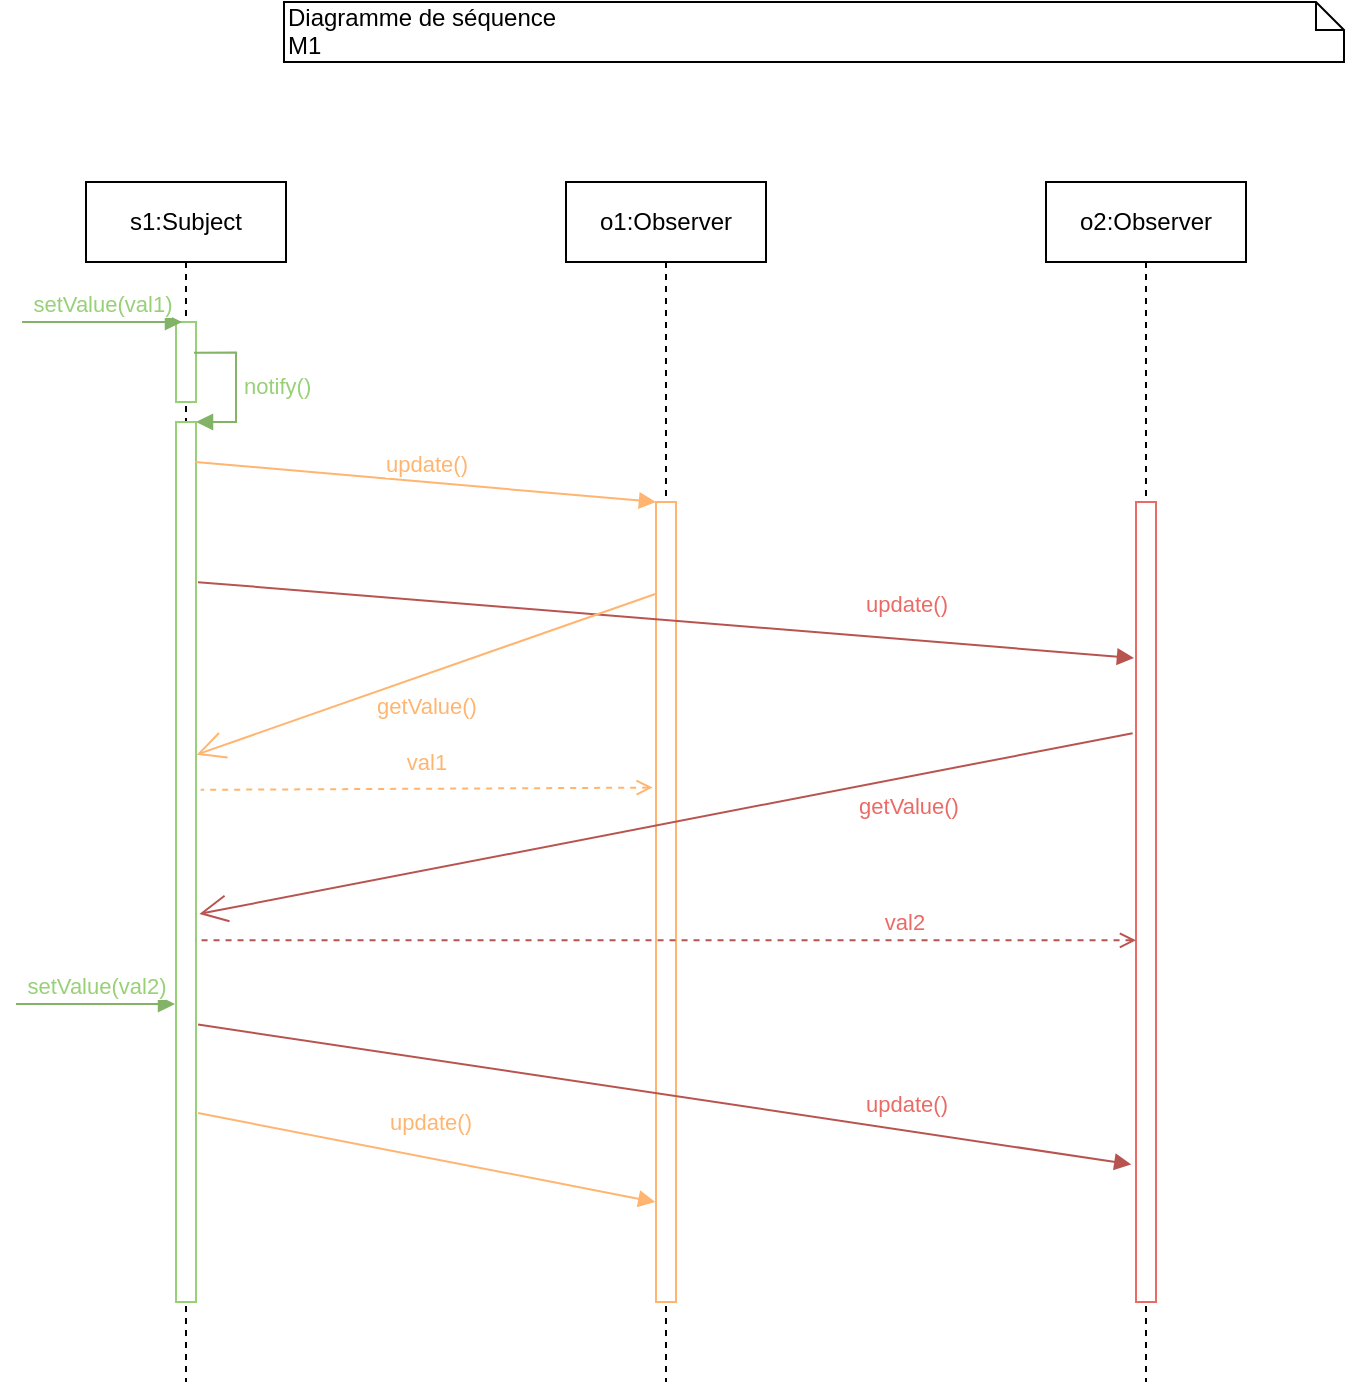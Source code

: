 <mxfile version="13.8.0" type="device"><diagram id="wg3auN-zR0fW3-4It2KP" name="Page-1"><mxGraphModel dx="1422" dy="724" grid="1" gridSize="10" guides="1" tooltips="1" connect="1" arrows="1" fold="1" page="1" pageScale="1" pageWidth="827" pageHeight="1169" background="none" math="0" shadow="0"><root><mxCell id="0"/><mxCell id="1" parent="0"/><mxCell id="dGIiS2LclyyNdlE5fNuz-1" value="s1:Subject" style="shape=umlLifeline;perimeter=lifelinePerimeter;whiteSpace=wrap;html=1;container=1;collapsible=0;recursiveResize=0;outlineConnect=0;" parent="1" vertex="1"><mxGeometry x="50" y="120" width="100" height="600" as="geometry"/></mxCell><mxCell id="dGIiS2LclyyNdlE5fNuz-4" value="" style="html=1;points=[];perimeter=orthogonalPerimeter;strokeColor=#97D077;" parent="dGIiS2LclyyNdlE5fNuz-1" vertex="1"><mxGeometry x="45" y="70" width="10" height="40" as="geometry"/></mxCell><mxCell id="dGIiS2LclyyNdlE5fNuz-5" value="" style="html=1;points=[];perimeter=orthogonalPerimeter;strokeColor=#97D077;" parent="dGIiS2LclyyNdlE5fNuz-1" vertex="1"><mxGeometry x="45" y="120" width="10" height="440" as="geometry"/></mxCell><mxCell id="dGIiS2LclyyNdlE5fNuz-6" value="&lt;font color=&quot;#97d077&quot;&gt;notify()&lt;/font&gt;" style="edgeStyle=orthogonalEdgeStyle;html=1;align=left;spacingLeft=2;endArrow=block;rounded=0;entryX=1;entryY=0;exitX=0.9;exitY=0.383;exitDx=0;exitDy=0;exitPerimeter=0;fillColor=#d5e8d4;strokeColor=#82b366;" parent="dGIiS2LclyyNdlE5fNuz-1" source="dGIiS2LclyyNdlE5fNuz-4" target="dGIiS2LclyyNdlE5fNuz-5" edge="1"><mxGeometry relative="1" as="geometry"><mxPoint x="50" y="130" as="sourcePoint"/><Array as="points"><mxPoint x="75" y="85"/><mxPoint x="75" y="120"/></Array></mxGeometry></mxCell><mxCell id="dGIiS2LclyyNdlE5fNuz-2" value="o1:Observer" style="shape=umlLifeline;perimeter=lifelinePerimeter;whiteSpace=wrap;html=1;container=1;collapsible=0;recursiveResize=0;outlineConnect=0;" parent="1" vertex="1"><mxGeometry x="290" y="120" width="100" height="600" as="geometry"/></mxCell><mxCell id="dGIiS2LclyyNdlE5fNuz-11" value="" style="html=1;points=[];perimeter=orthogonalPerimeter;strokeColor=#FFB570;" parent="dGIiS2LclyyNdlE5fNuz-2" vertex="1"><mxGeometry x="45" y="160" width="10" height="400" as="geometry"/></mxCell><mxCell id="dGIiS2LclyyNdlE5fNuz-3" value="o2:Observer" style="shape=umlLifeline;perimeter=lifelinePerimeter;whiteSpace=wrap;html=1;container=1;collapsible=0;recursiveResize=0;outlineConnect=0;" parent="1" vertex="1"><mxGeometry x="530" y="120" width="100" height="600" as="geometry"/></mxCell><mxCell id="dGIiS2LclyyNdlE5fNuz-12" value="" style="html=1;points=[];perimeter=orthogonalPerimeter;strokeColor=#EA6B66;" parent="dGIiS2LclyyNdlE5fNuz-3" vertex="1"><mxGeometry x="45" y="160" width="10" height="400" as="geometry"/></mxCell><mxCell id="dGIiS2LclyyNdlE5fNuz-7" value="&lt;font color=&quot;#97d077&quot;&gt;setValue(val1)&lt;/font&gt;" style="html=1;verticalAlign=bottom;endArrow=block;fillColor=#d5e8d4;strokeColor=#82b366;" parent="1" edge="1"><mxGeometry width="80" relative="1" as="geometry"><mxPoint x="18" y="190" as="sourcePoint"/><mxPoint x="98" y="190" as="targetPoint"/></mxGeometry></mxCell><mxCell id="dGIiS2LclyyNdlE5fNuz-9" value="&lt;font color=&quot;#ffb570&quot;&gt;update()&lt;/font&gt;" style="html=1;verticalAlign=bottom;endArrow=block;exitX=0.967;exitY=0.4;exitDx=0;exitDy=0;exitPerimeter=0;fillColor=#fff2cc;strokeColor=#FFB570;" parent="1" target="dGIiS2LclyyNdlE5fNuz-11" edge="1"><mxGeometry x="0.001" width="80" relative="1" as="geometry"><mxPoint x="104.67" y="260" as="sourcePoint"/><mxPoint x="230" y="260" as="targetPoint"/><mxPoint as="offset"/></mxGeometry></mxCell><mxCell id="dGIiS2LclyyNdlE5fNuz-10" value="&lt;font color=&quot;#ea6b66&quot;&gt;update()&lt;/font&gt;" style="html=1;verticalAlign=bottom;endArrow=block;entryX=-0.1;entryY=0.195;entryDx=0;entryDy=0;entryPerimeter=0;exitX=1.1;exitY=0.182;exitDx=0;exitDy=0;exitPerimeter=0;fillColor=#f8cecc;strokeColor=#b85450;" parent="1" source="dGIiS2LclyyNdlE5fNuz-5" target="dGIiS2LclyyNdlE5fNuz-12" edge="1"><mxGeometry x="0.509" y="9" width="80" relative="1" as="geometry"><mxPoint x="104.67" y="350.0" as="sourcePoint"/><mxPoint x="230" y="350.0" as="targetPoint"/><mxPoint as="offset"/></mxGeometry></mxCell><mxCell id="dGIiS2LclyyNdlE5fNuz-14" value="" style="endArrow=open;endSize=12;html=1;exitX=-0.033;exitY=0.115;exitDx=0;exitDy=0;exitPerimeter=0;entryX=1.033;entryY=0.378;entryDx=0;entryDy=0;entryPerimeter=0;fillColor=#fff2cc;strokeColor=#FFB570;" parent="1" source="dGIiS2LclyyNdlE5fNuz-11" target="dGIiS2LclyyNdlE5fNuz-5" edge="1"><mxGeometry width="160" relative="1" as="geometry"><mxPoint x="240" y="469.67" as="sourcePoint"/><mxPoint x="400" y="469.67" as="targetPoint"/></mxGeometry></mxCell><mxCell id="dGIiS2LclyyNdlE5fNuz-17" value="&lt;font color=&quot;#ffb570&quot;&gt;getValue()&lt;/font&gt;" style="edgeLabel;html=1;align=center;verticalAlign=middle;resizable=0;points=[];fontColor=#FFD966;" parent="dGIiS2LclyyNdlE5fNuz-14" vertex="1" connectable="0"><mxGeometry x="-0.269" y="-1" relative="1" as="geometry"><mxPoint x="-30.64" y="27.64" as="offset"/></mxGeometry></mxCell><mxCell id="dGIiS2LclyyNdlE5fNuz-15" value="" style="endArrow=open;endSize=12;html=1;exitX=-0.167;exitY=0.289;exitDx=0;exitDy=0;exitPerimeter=0;entryX=1.167;entryY=0.559;entryDx=0;entryDy=0;entryPerimeter=0;fillColor=#f8cecc;strokeColor=#b85450;" parent="1" source="dGIiS2LclyyNdlE5fNuz-12" target="dGIiS2LclyyNdlE5fNuz-5" edge="1"><mxGeometry width="160" relative="1" as="geometry"><mxPoint x="466.66" y="371.65" as="sourcePoint"/><mxPoint x="240.0" y="568.35" as="targetPoint"/></mxGeometry></mxCell><mxCell id="dGIiS2LclyyNdlE5fNuz-16" value="getValue()" style="edgeLabel;html=1;align=center;verticalAlign=middle;resizable=0;points=[];fontColor=#EA6B66;" parent="dGIiS2LclyyNdlE5fNuz-15" vertex="1" connectable="0"><mxGeometry x="-0.183" y="-1" relative="1" as="geometry"><mxPoint x="77.95" y="0.5" as="offset"/></mxGeometry></mxCell><mxCell id="dGIiS2LclyyNdlE5fNuz-18" value="&lt;font color=&quot;#97d077&quot;&gt;setValue(val2)&lt;/font&gt;" style="html=1;verticalAlign=bottom;endArrow=block;fillColor=#d5e8d4;strokeColor=#82b366;" parent="1" edge="1"><mxGeometry width="80" relative="1" as="geometry"><mxPoint x="15" y="531" as="sourcePoint"/><mxPoint x="94.5" y="531" as="targetPoint"/></mxGeometry></mxCell><mxCell id="dGIiS2LclyyNdlE5fNuz-19" value="&lt;font color=&quot;#ffb570&quot;&gt;update()&lt;/font&gt;" style="html=1;verticalAlign=bottom;endArrow=block;exitX=1.1;exitY=0.758;exitDx=0;exitDy=0;exitPerimeter=0;entryX=-0.033;entryY=0.875;entryDx=0;entryDy=0;entryPerimeter=0;fillColor=#fff2cc;strokeColor=#FFB570;" parent="1" target="dGIiS2LclyyNdlE5fNuz-11" edge="1"><mxGeometry x="-0.003" y="9" width="80" relative="1" as="geometry"><mxPoint x="106" y="585.52" as="sourcePoint"/><mxPoint x="260" y="630" as="targetPoint"/><mxPoint as="offset"/></mxGeometry></mxCell><mxCell id="dGIiS2LclyyNdlE5fNuz-22" value="&lt;font color=&quot;#ea6b66&quot;&gt;update()&lt;/font&gt;" style="html=1;verticalAlign=bottom;endArrow=block;exitX=1.1;exitY=0.662;exitDx=0;exitDy=0;exitPerimeter=0;entryX=-0.233;entryY=0.803;entryDx=0;entryDy=0;entryPerimeter=0;fillColor=#f8cecc;strokeColor=#b85450;" parent="1" edge="1"><mxGeometry x="0.514" y="4" width="80" relative="1" as="geometry"><mxPoint x="106" y="541.28" as="sourcePoint"/><mxPoint x="572.67" y="611.2" as="targetPoint"/><mxPoint as="offset"/></mxGeometry></mxCell><mxCell id="dGIiS2LclyyNdlE5fNuz-23" value="" style="endArrow=none;endSize=12;html=1;entryX=0.967;entryY=0.589;entryDx=0;entryDy=0;entryPerimeter=0;endFill=0;startArrow=open;startFill=0;dashed=1;fillColor=#f8cecc;strokeColor=#b85450;" parent="1" source="dGIiS2LclyyNdlE5fNuz-12" target="dGIiS2LclyyNdlE5fNuz-5" edge="1"><mxGeometry width="160" relative="1" as="geometry"><mxPoint x="540" y="499" as="sourcePoint"/><mxPoint x="116" y="564.49" as="targetPoint"/></mxGeometry></mxCell><mxCell id="dGIiS2LclyyNdlE5fNuz-24" value="val2" style="edgeLabel;html=1;align=center;verticalAlign=middle;resizable=0;points=[];fontColor=#EA6B66;" parent="dGIiS2LclyyNdlE5fNuz-23" vertex="1" connectable="0"><mxGeometry x="-0.269" y="-1" relative="1" as="geometry"><mxPoint x="56" y="-8.16" as="offset"/></mxGeometry></mxCell><mxCell id="dGIiS2LclyyNdlE5fNuz-26" value="" style="endArrow=none;endSize=12;html=1;exitX=-0.167;exitY=0.357;exitDx=0;exitDy=0;exitPerimeter=0;entryX=1.233;entryY=0.418;entryDx=0;entryDy=0;entryPerimeter=0;endFill=0;startArrow=open;startFill=0;dashed=1;fillColor=#fff2cc;strokeColor=#FFB570;" parent="1" source="dGIiS2LclyyNdlE5fNuz-11" target="dGIiS2LclyyNdlE5fNuz-5" edge="1"><mxGeometry width="160" relative="1" as="geometry"><mxPoint x="328" y="475.36" as="sourcePoint"/><mxPoint x="100" y="450" as="targetPoint"/></mxGeometry></mxCell><mxCell id="dGIiS2LclyyNdlE5fNuz-27" value="&lt;font color=&quot;#ffb570&quot;&gt;val1&lt;/font&gt;" style="edgeLabel;html=1;align=center;verticalAlign=middle;resizable=0;points=[];fontColor=#FFD966;" parent="dGIiS2LclyyNdlE5fNuz-26" vertex="1" connectable="0"><mxGeometry x="-0.269" y="-1" relative="1" as="geometry"><mxPoint x="-30.66" y="-12.21" as="offset"/></mxGeometry></mxCell><mxCell id="ZajvE7HrwWH2kn4CVqRy-1" value="Diagramme de séquence&lt;br&gt;M1" style="shape=note;whiteSpace=wrap;html=1;size=14;verticalAlign=top;align=left;spacingTop=-6;" vertex="1" parent="1"><mxGeometry x="149" y="30" width="530" height="30" as="geometry"/></mxCell></root></mxGraphModel></diagram></mxfile>